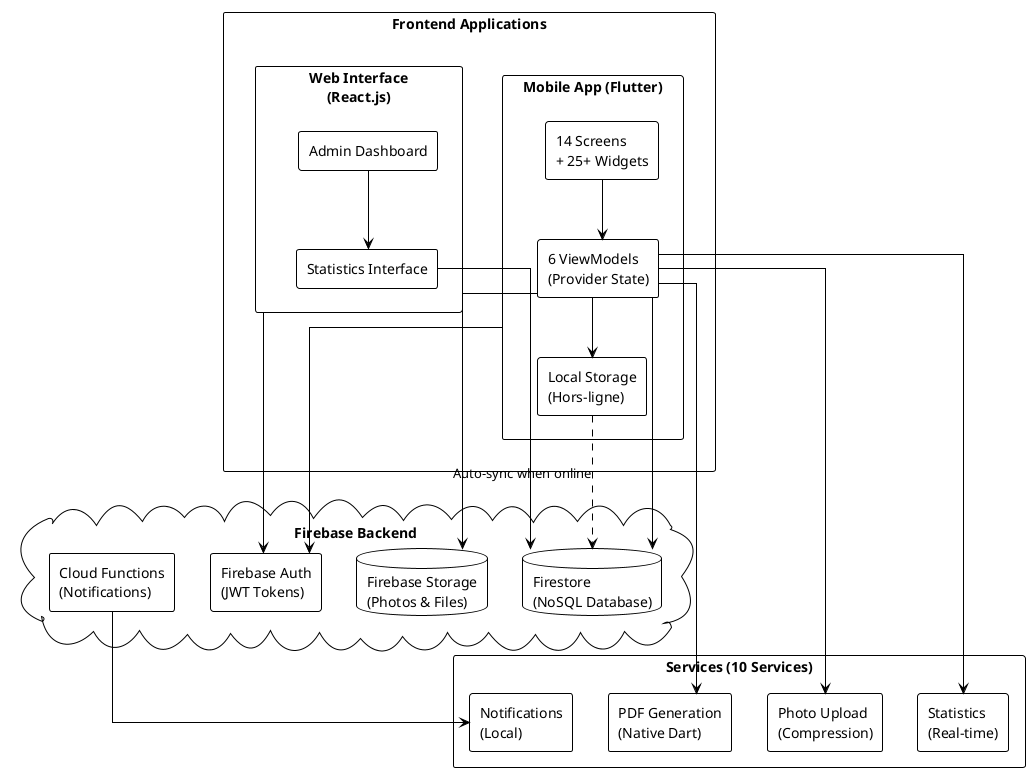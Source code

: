 puml
@startuml
!theme plain
skinparam linetype ortho

rectangle "Frontend Applications" as FRONTEND {
    rectangle "Mobile App (Flutter)" as MOBILE {
        rectangle "14 Screens\n+ 25+ Widgets" as UI
        rectangle "6 ViewModels\n(Provider State)" as VM
        rectangle "Local Storage\n(Hors-ligne)" as LOCAL
    }
    
    rectangle "Web Interface\n(React.js)" as WEB {
        rectangle "Admin Dashboard" as DASHBOARD
        rectangle "Statistics Interface" as WEB_STATS
    }
}

cloud "Firebase Backend" as BACKEND {
    database "Firestore\n(NoSQL Database)" as FIRESTORE
    database "Firebase Storage\n(Photos & Files)" as STORAGE
    rectangle "Firebase Auth\n(JWT Tokens)" as AUTH
    rectangle "Cloud Functions\n(Notifications)" as FUNCTIONS
}

rectangle "Services (10 Services)" as SERVICES {
    rectangle "PDF Generation\n(Native Dart)" as PDF
    rectangle "Photo Upload\n(Compression)" as PHOTO_UPLOAD
    rectangle "Statistics\n(Real-time)" as STATS
    rectangle "Notifications\n(Local)" as NOTIF
}

UI --> VM
VM --> LOCAL
VM --> FIRESTORE
DASHBOARD --> WEB_STATS
WEB_STATS --> FIRESTORE

MOBILE --> AUTH
WEB --> AUTH
VM --> STORAGE

VM --> PDF
VM --> PHOTO_UPLOAD
VM --> STATS
FUNCTIONS --> NOTIF

LOCAL -.-> FIRESTORE : "Auto-sync when online"

@enduml
